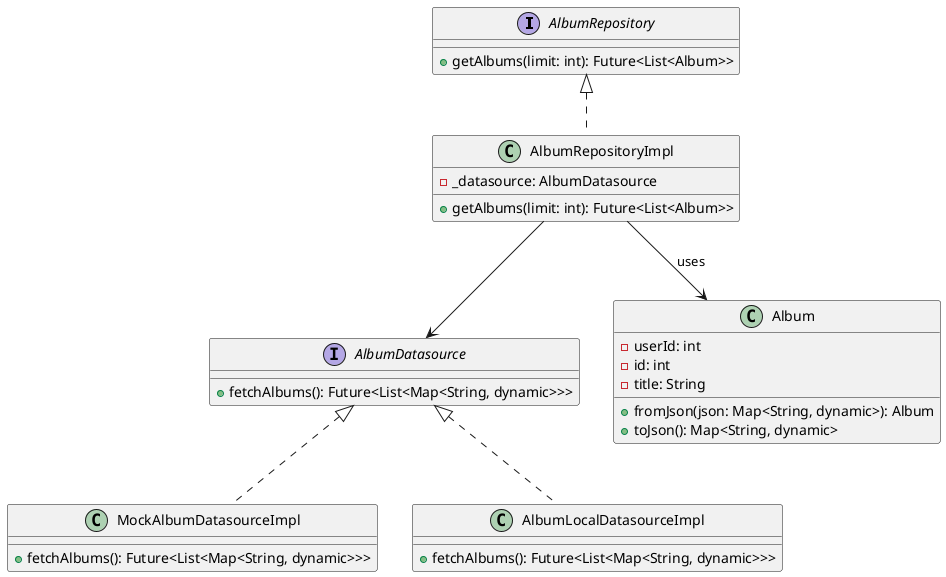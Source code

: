 @startuml

interface AlbumRepository {
  +getAlbums(limit: int): Future<List<Album>>
}

class AlbumRepositoryImpl {
  -_datasource: AlbumDatasource
  +getAlbums(limit: int): Future<List<Album>>
}

interface AlbumDatasource {
  +fetchAlbums(): Future<List<Map<String, dynamic>>>
}

class MockAlbumDatasourceImpl {
  +fetchAlbums(): Future<List<Map<String, dynamic>>>
}

class AlbumLocalDatasourceImpl {
  +fetchAlbums(): Future<List<Map<String, dynamic>>>
}

class Album {
  -userId: int
  -id: int
  -title: String
  +fromJson(json: Map<String, dynamic>): Album
  +toJson(): Map<String, dynamic>
}

AlbumRepository <|.. AlbumRepositoryImpl
AlbumRepositoryImpl --> AlbumDatasource
AlbumDatasource <|.. MockAlbumDatasourceImpl
AlbumDatasource <|.. AlbumLocalDatasourceImpl
AlbumRepositoryImpl --> Album : uses

@enduml
